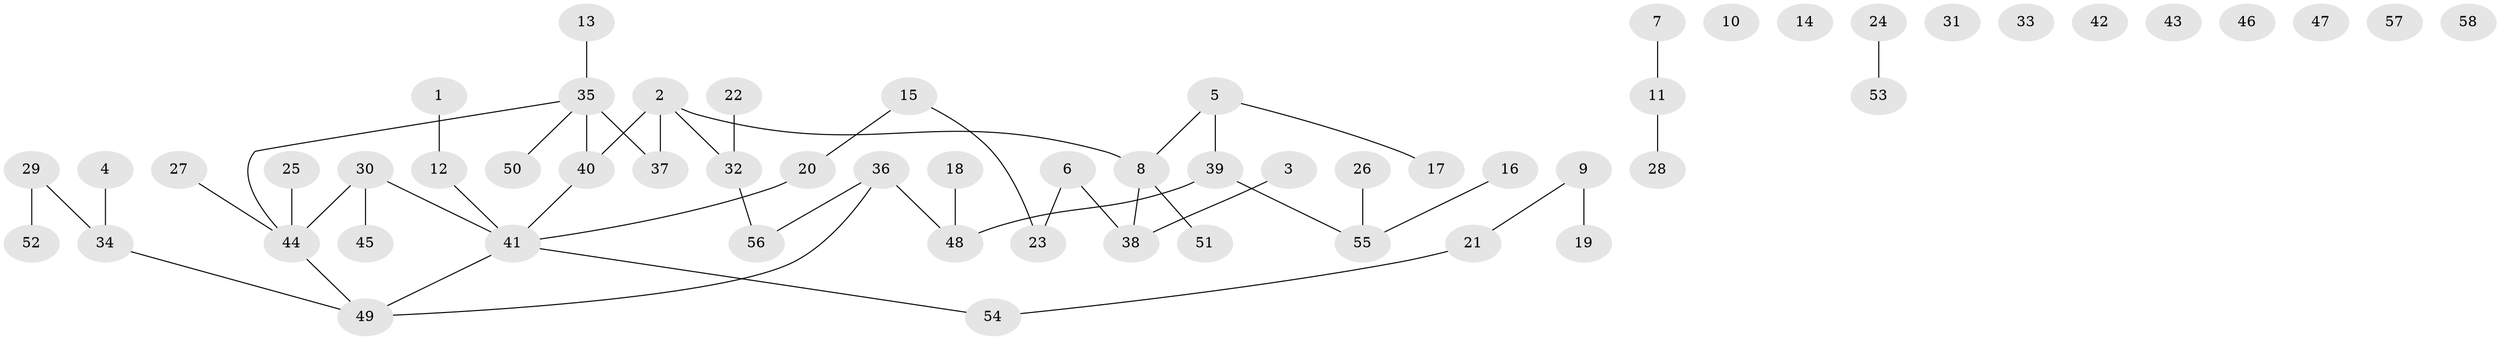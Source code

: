 // coarse degree distribution, {2: 0.43333333333333335, 4: 0.13333333333333333, 3: 0.13333333333333333, 1: 0.26666666666666666, 6: 0.03333333333333333}
// Generated by graph-tools (version 1.1) at 2025/48/03/04/25 22:48:19]
// undirected, 58 vertices, 51 edges
graph export_dot {
  node [color=gray90,style=filled];
  1;
  2;
  3;
  4;
  5;
  6;
  7;
  8;
  9;
  10;
  11;
  12;
  13;
  14;
  15;
  16;
  17;
  18;
  19;
  20;
  21;
  22;
  23;
  24;
  25;
  26;
  27;
  28;
  29;
  30;
  31;
  32;
  33;
  34;
  35;
  36;
  37;
  38;
  39;
  40;
  41;
  42;
  43;
  44;
  45;
  46;
  47;
  48;
  49;
  50;
  51;
  52;
  53;
  54;
  55;
  56;
  57;
  58;
  1 -- 12;
  2 -- 8;
  2 -- 32;
  2 -- 37;
  2 -- 40;
  3 -- 38;
  4 -- 34;
  5 -- 8;
  5 -- 17;
  5 -- 39;
  6 -- 23;
  6 -- 38;
  7 -- 11;
  8 -- 38;
  8 -- 51;
  9 -- 19;
  9 -- 21;
  11 -- 28;
  12 -- 41;
  13 -- 35;
  15 -- 20;
  15 -- 23;
  16 -- 55;
  18 -- 48;
  20 -- 41;
  21 -- 54;
  22 -- 32;
  24 -- 53;
  25 -- 44;
  26 -- 55;
  27 -- 44;
  29 -- 34;
  29 -- 52;
  30 -- 41;
  30 -- 44;
  30 -- 45;
  32 -- 56;
  34 -- 49;
  35 -- 37;
  35 -- 40;
  35 -- 44;
  35 -- 50;
  36 -- 48;
  36 -- 49;
  36 -- 56;
  39 -- 48;
  39 -- 55;
  40 -- 41;
  41 -- 49;
  41 -- 54;
  44 -- 49;
}
